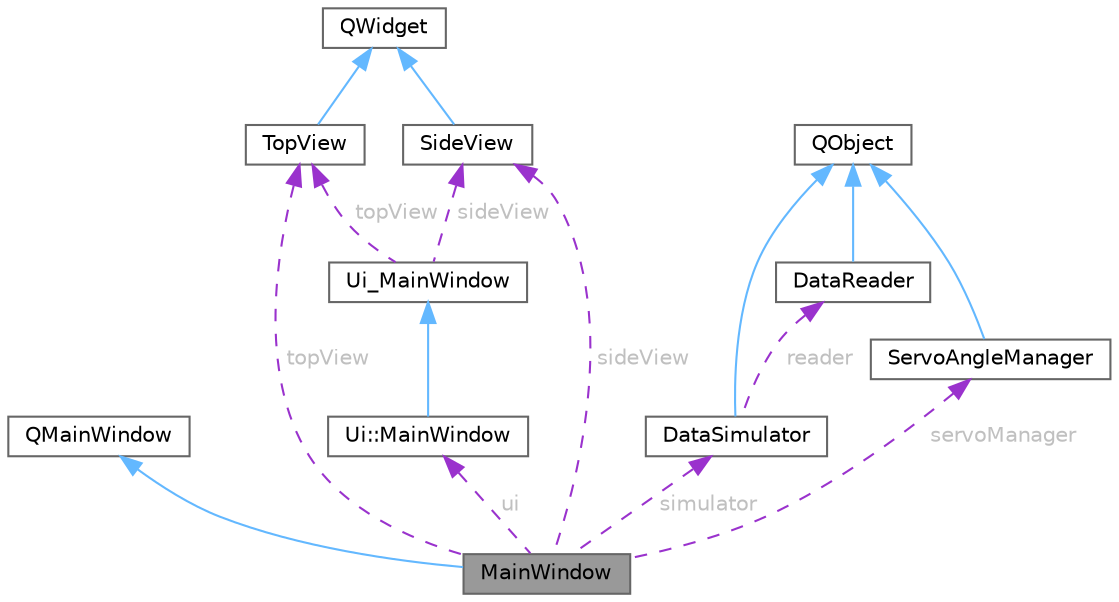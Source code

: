 digraph "MainWindow"
{
 // LATEX_PDF_SIZE
  bgcolor="transparent";
  edge [fontname=Helvetica,fontsize=10,labelfontname=Helvetica,labelfontsize=10];
  node [fontname=Helvetica,fontsize=10,shape=box,height=0.2,width=0.4];
  Node1 [id="Node000001",label="MainWindow",height=0.2,width=0.4,color="gray40", fillcolor="grey60", style="filled", fontcolor="black",tooltip="Główne okno aplikacji sterującej hexapodem."];
  Node2 -> Node1 [id="edge1_Node000001_Node000002",dir="back",color="steelblue1",style="solid",tooltip=" "];
  Node2 [id="Node000002",label="QMainWindow",height=0.2,width=0.4,color="gray40", fillcolor="white", style="filled",tooltip=" "];
  Node3 -> Node1 [id="edge2_Node000001_Node000003",dir="back",color="darkorchid3",style="dashed",tooltip=" ",label=" ui",fontcolor="grey" ];
  Node3 [id="Node000003",label="Ui::MainWindow",height=0.2,width=0.4,color="gray40", fillcolor="white", style="filled",URL="$classUi_1_1MainWindow.html",tooltip=" "];
  Node4 -> Node3 [id="edge3_Node000003_Node000004",dir="back",color="steelblue1",style="solid",tooltip=" "];
  Node4 [id="Node000004",label="Ui_MainWindow",height=0.2,width=0.4,color="gray40", fillcolor="white", style="filled",URL="$classUi__MainWindow.html",tooltip=" "];
  Node5 -> Node4 [id="edge4_Node000004_Node000005",dir="back",color="darkorchid3",style="dashed",tooltip=" ",label=" topView",fontcolor="grey" ];
  Node5 [id="Node000005",label="TopView",height=0.2,width=0.4,color="gray40", fillcolor="white", style="filled",URL="$classTopView.html",tooltip="Rzut z góry – wizualizacja ustawienia bioder wszystkich nóg."];
  Node6 -> Node5 [id="edge5_Node000005_Node000006",dir="back",color="steelblue1",style="solid",tooltip=" "];
  Node6 [id="Node000006",label="QWidget",height=0.2,width=0.4,color="gray40", fillcolor="white", style="filled",tooltip=" "];
  Node7 -> Node4 [id="edge6_Node000004_Node000007",dir="back",color="darkorchid3",style="dashed",tooltip=" ",label=" sideView",fontcolor="grey" ];
  Node7 [id="Node000007",label="SideView",height=0.2,width=0.4,color="gray40", fillcolor="white", style="filled",URL="$classSideView.html",tooltip="Klasa do wyświetlania jednej nogi robota w widoku z boku."];
  Node6 -> Node7 [id="edge7_Node000007_Node000006",dir="back",color="steelblue1",style="solid",tooltip=" "];
  Node8 -> Node1 [id="edge8_Node000001_Node000008",dir="back",color="darkorchid3",style="dashed",tooltip=" ",label=" simulator",fontcolor="grey" ];
  Node8 [id="Node000008",label="DataSimulator",height=0.2,width=0.4,color="gray40", fillcolor="white", style="filled",URL="$classDataSimulator.html",tooltip="Klasa symulująca odtwarzanie danych z pliku z kątami."];
  Node9 -> Node8 [id="edge9_Node000008_Node000009",dir="back",color="steelblue1",style="solid",tooltip=" "];
  Node9 [id="Node000009",label="QObject",height=0.2,width=0.4,color="gray40", fillcolor="white", style="filled",tooltip=" "];
  Node10 -> Node8 [id="edge10_Node000008_Node000010",dir="back",color="darkorchid3",style="dashed",tooltip=" ",label=" reader",fontcolor="grey" ];
  Node10 [id="Node000010",label="DataReader",height=0.2,width=0.4,color="gray40", fillcolor="white", style="filled",URL="$classDataReader.html",tooltip=" "];
  Node9 -> Node10 [id="edge11_Node000010_Node000009",dir="back",color="steelblue1",style="solid",tooltip=" "];
  Node11 -> Node1 [id="edge12_Node000001_Node000011",dir="back",color="darkorchid3",style="dashed",tooltip=" ",label=" servoManager",fontcolor="grey" ];
  Node11 [id="Node000011",label="ServoAngleManager",height=0.2,width=0.4,color="gray40", fillcolor="white", style="filled",URL="$classServoAngleManager.html",tooltip="Klasa do zarządzania kątami serwomechanizmów."];
  Node9 -> Node11 [id="edge13_Node000011_Node000009",dir="back",color="steelblue1",style="solid",tooltip=" "];
  Node7 -> Node1 [id="edge14_Node000001_Node000007",dir="back",color="darkorchid3",style="dashed",tooltip=" ",label=" sideView",fontcolor="grey" ];
  Node5 -> Node1 [id="edge15_Node000001_Node000005",dir="back",color="darkorchid3",style="dashed",tooltip=" ",label=" topView",fontcolor="grey" ];
}
